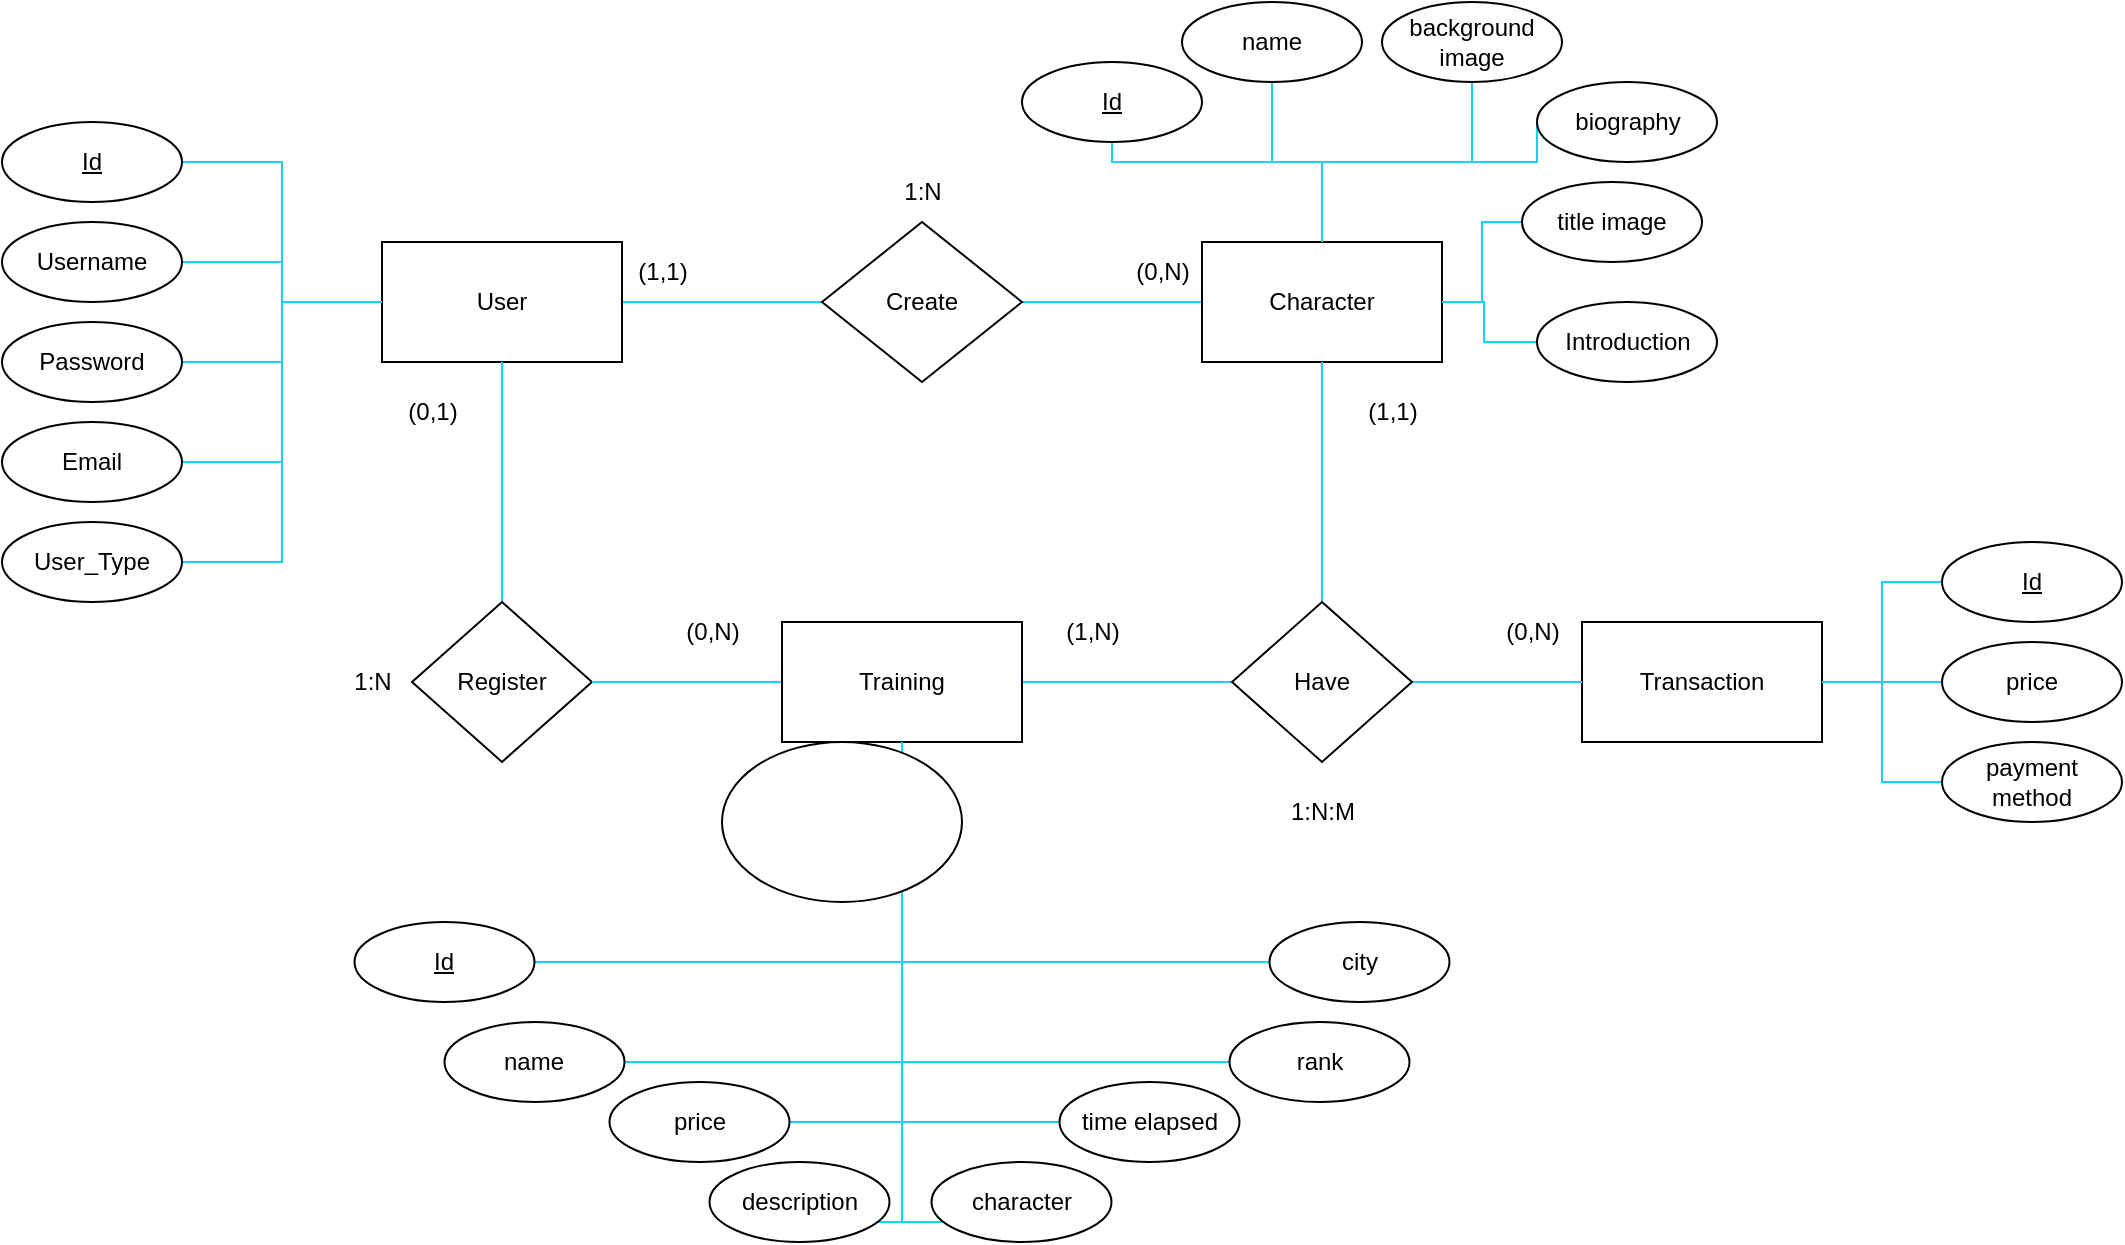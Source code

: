 <mxfile version="24.4.13" type="device">
  <diagram id="R2lEEEUBdFMjLlhIrx00" name="Page-1">
    <mxGraphModel dx="2236" dy="1897" grid="1" gridSize="10" guides="1" tooltips="1" connect="1" arrows="1" fold="1" page="1" pageScale="1" pageWidth="850" pageHeight="1100" math="0" shadow="0" extFonts="Permanent Marker^https://fonts.googleapis.com/css?family=Permanent+Marker">
      <root>
        <mxCell id="0" />
        <mxCell id="1" parent="0" />
        <mxCell id="3ohj34XaAgGaeCBu6ZUZ-30" value="" style="edgeStyle=orthogonalEdgeStyle;rounded=0;orthogonalLoop=1;jettySize=auto;html=1;endArrow=none;endFill=0;strokeColor=#18d1f7;" parent="1" source="3ohj34XaAgGaeCBu6ZUZ-2" target="3ohj34XaAgGaeCBu6ZUZ-29" edge="1">
          <mxGeometry relative="1" as="geometry" />
        </mxCell>
        <mxCell id="3ohj34XaAgGaeCBu6ZUZ-2" value="User" style="rounded=0;whiteSpace=wrap;html=1;" parent="1" vertex="1">
          <mxGeometry x="120" y="110" width="120" height="60" as="geometry" />
        </mxCell>
        <mxCell id="2gb4X_S6ik0PkrU1D8sP-4" style="edgeStyle=orthogonalEdgeStyle;rounded=0;orthogonalLoop=1;jettySize=auto;html=1;entryX=0;entryY=0.5;entryDx=0;entryDy=0;endArrow=none;endFill=0;strokeColor=#18d1f7;" parent="1" source="3ohj34XaAgGaeCBu6ZUZ-3" target="3ohj34XaAgGaeCBu6ZUZ-2" edge="1">
          <mxGeometry relative="1" as="geometry" />
        </mxCell>
        <mxCell id="3ohj34XaAgGaeCBu6ZUZ-3" value="&lt;u&gt;Id&lt;/u&gt;" style="ellipse;whiteSpace=wrap;html=1;rounded=0;" parent="1" vertex="1">
          <mxGeometry x="-70" y="50" width="90" height="40" as="geometry" />
        </mxCell>
        <mxCell id="2gb4X_S6ik0PkrU1D8sP-3" style="edgeStyle=orthogonalEdgeStyle;rounded=0;orthogonalLoop=1;jettySize=auto;html=1;entryX=0;entryY=0.5;entryDx=0;entryDy=0;endArrow=none;endFill=0;strokeColor=#18d1f7;" parent="1" source="3ohj34XaAgGaeCBu6ZUZ-8" target="3ohj34XaAgGaeCBu6ZUZ-2" edge="1">
          <mxGeometry relative="1" as="geometry" />
        </mxCell>
        <mxCell id="3ohj34XaAgGaeCBu6ZUZ-8" value="Username" style="ellipse;whiteSpace=wrap;html=1;rounded=0;" parent="1" vertex="1">
          <mxGeometry x="-70" y="100" width="90" height="40" as="geometry" />
        </mxCell>
        <mxCell id="2gb4X_S6ik0PkrU1D8sP-2" style="edgeStyle=orthogonalEdgeStyle;rounded=0;orthogonalLoop=1;jettySize=auto;html=1;entryX=0;entryY=0.5;entryDx=0;entryDy=0;endArrow=none;endFill=0;strokeColor=#18d1f7;" parent="1" source="3ohj34XaAgGaeCBu6ZUZ-9" target="3ohj34XaAgGaeCBu6ZUZ-2" edge="1">
          <mxGeometry relative="1" as="geometry" />
        </mxCell>
        <mxCell id="3ohj34XaAgGaeCBu6ZUZ-9" value="Password" style="ellipse;whiteSpace=wrap;html=1;rounded=0;" parent="1" vertex="1">
          <mxGeometry x="-70" y="150" width="90" height="40" as="geometry" />
        </mxCell>
        <mxCell id="2gb4X_S6ik0PkrU1D8sP-1" style="edgeStyle=orthogonalEdgeStyle;rounded=0;orthogonalLoop=1;jettySize=auto;html=1;entryX=0;entryY=0.5;entryDx=0;entryDy=0;endArrow=none;endFill=0;strokeColor=#18d1f7;" parent="1" source="3ohj34XaAgGaeCBu6ZUZ-11" target="3ohj34XaAgGaeCBu6ZUZ-2" edge="1">
          <mxGeometry relative="1" as="geometry" />
        </mxCell>
        <mxCell id="3ohj34XaAgGaeCBu6ZUZ-11" value="Email" style="ellipse;whiteSpace=wrap;html=1;rounded=0;" parent="1" vertex="1">
          <mxGeometry x="-70" y="200" width="90" height="40" as="geometry" />
        </mxCell>
        <mxCell id="KXtynWiLL4oQulAT6T8i-2" style="edgeStyle=orthogonalEdgeStyle;rounded=0;orthogonalLoop=1;jettySize=auto;html=1;entryX=0.5;entryY=0;entryDx=0;entryDy=0;endArrow=none;endFill=0;exitX=0.5;exitY=1;exitDx=0;exitDy=0;strokeColor=#18d1f7;" parent="1" source="3ohj34XaAgGaeCBu6ZUZ-2" target="3ohj34XaAgGaeCBu6ZUZ-45" edge="1">
          <mxGeometry relative="1" as="geometry">
            <mxPoint x="330" y="420" as="sourcePoint" />
          </mxGeometry>
        </mxCell>
        <mxCell id="3ohj34XaAgGaeCBu6ZUZ-32" style="edgeStyle=orthogonalEdgeStyle;rounded=0;orthogonalLoop=1;jettySize=auto;html=1;endArrow=none;endFill=0;entryX=0;entryY=0.5;entryDx=0;entryDy=0;strokeColor=#18d1f7;" parent="1" source="3ohj34XaAgGaeCBu6ZUZ-29" target="3ohj34XaAgGaeCBu6ZUZ-33" edge="1">
          <mxGeometry relative="1" as="geometry">
            <mxPoint x="530" y="140" as="targetPoint" />
          </mxGeometry>
        </mxCell>
        <mxCell id="3ohj34XaAgGaeCBu6ZUZ-29" value="Create" style="rhombus;whiteSpace=wrap;html=1;rounded=0;" parent="1" vertex="1">
          <mxGeometry x="340" y="100" width="100" height="80" as="geometry" />
        </mxCell>
        <mxCell id="3ohj34XaAgGaeCBu6ZUZ-33" value="Character" style="rounded=0;whiteSpace=wrap;html=1;" parent="1" vertex="1">
          <mxGeometry x="530" y="110" width="120" height="60" as="geometry" />
        </mxCell>
        <mxCell id="1pR8dqtK04JtgABfkdYT-9" style="edgeStyle=orthogonalEdgeStyle;rounded=0;orthogonalLoop=1;jettySize=auto;html=1;entryX=0.5;entryY=0;entryDx=0;entryDy=0;endArrow=none;endFill=0;strokeColor=#18d1f7;" parent="1" source="3ohj34XaAgGaeCBu6ZUZ-34" target="3ohj34XaAgGaeCBu6ZUZ-33" edge="1">
          <mxGeometry relative="1" as="geometry">
            <Array as="points">
              <mxPoint x="485" y="70" />
              <mxPoint x="590" y="70" />
            </Array>
          </mxGeometry>
        </mxCell>
        <mxCell id="3ohj34XaAgGaeCBu6ZUZ-34" value="&lt;u&gt;Id&lt;/u&gt;" style="ellipse;whiteSpace=wrap;html=1;rounded=0;" parent="1" vertex="1">
          <mxGeometry x="440" y="20" width="90" height="40" as="geometry" />
        </mxCell>
        <mxCell id="1pR8dqtK04JtgABfkdYT-8" style="edgeStyle=orthogonalEdgeStyle;rounded=0;orthogonalLoop=1;jettySize=auto;html=1;entryX=0.5;entryY=0;entryDx=0;entryDy=0;endArrow=none;endFill=0;strokeColor=#18d1f7;" parent="1" source="3ohj34XaAgGaeCBu6ZUZ-35" target="3ohj34XaAgGaeCBu6ZUZ-33" edge="1">
          <mxGeometry relative="1" as="geometry" />
        </mxCell>
        <mxCell id="3ohj34XaAgGaeCBu6ZUZ-35" value="name" style="ellipse;whiteSpace=wrap;html=1;rounded=0;" parent="1" vertex="1">
          <mxGeometry x="520" y="-10" width="90" height="40" as="geometry" />
        </mxCell>
        <mxCell id="2gb4X_S6ik0PkrU1D8sP-8" style="edgeStyle=orthogonalEdgeStyle;rounded=0;orthogonalLoop=1;jettySize=auto;html=1;entryX=1;entryY=0.5;entryDx=0;entryDy=0;endArrow=none;endFill=0;strokeColor=#18d1f7;" parent="1" source="3ohj34XaAgGaeCBu6ZUZ-36" target="3ohj34XaAgGaeCBu6ZUZ-33" edge="1">
          <mxGeometry relative="1" as="geometry" />
        </mxCell>
        <mxCell id="3ohj34XaAgGaeCBu6ZUZ-36" value="title image" style="ellipse;whiteSpace=wrap;html=1;rounded=0;" parent="1" vertex="1">
          <mxGeometry x="690" y="80" width="90" height="40" as="geometry" />
        </mxCell>
        <mxCell id="1pR8dqtK04JtgABfkdYT-7" style="edgeStyle=orthogonalEdgeStyle;rounded=0;orthogonalLoop=1;jettySize=auto;html=1;entryX=0.5;entryY=0;entryDx=0;entryDy=0;endArrow=none;endFill=0;strokeColor=#18d1f7;" parent="1" source="3ohj34XaAgGaeCBu6ZUZ-38" target="3ohj34XaAgGaeCBu6ZUZ-33" edge="1">
          <mxGeometry relative="1" as="geometry" />
        </mxCell>
        <mxCell id="3ohj34XaAgGaeCBu6ZUZ-38" value="background image" style="ellipse;whiteSpace=wrap;html=1;rounded=0;" parent="1" vertex="1">
          <mxGeometry x="620" y="-10" width="90" height="40" as="geometry" />
        </mxCell>
        <mxCell id="3ohj34XaAgGaeCBu6ZUZ-45" value="Register" style="rhombus;whiteSpace=wrap;html=1;rounded=0;" parent="1" vertex="1">
          <mxGeometry x="135" y="290" width="90" height="80" as="geometry" />
        </mxCell>
        <mxCell id="ZucWG-yXJKiKrA7vGCMn-27" style="edgeStyle=orthogonalEdgeStyle;rounded=0;orthogonalLoop=1;jettySize=auto;html=1;entryX=1;entryY=0.5;entryDx=0;entryDy=0;endArrow=none;endFill=0;strokeColor=#18d1f7;" parent="1" source="3ohj34XaAgGaeCBu6ZUZ-47" target="3ohj34XaAgGaeCBu6ZUZ-45" edge="1">
          <mxGeometry relative="1" as="geometry" />
        </mxCell>
        <mxCell id="ZucWG-yXJKiKrA7vGCMn-28" style="edgeStyle=orthogonalEdgeStyle;rounded=0;orthogonalLoop=1;jettySize=auto;html=1;entryX=0;entryY=0.5;entryDx=0;entryDy=0;exitX=1;exitY=0.5;exitDx=0;exitDy=0;endArrow=none;endFill=0;strokeColor=#18d1f7;" parent="1" source="3ohj34XaAgGaeCBu6ZUZ-47" target="ZucWG-yXJKiKrA7vGCMn-11" edge="1">
          <mxGeometry relative="1" as="geometry" />
        </mxCell>
        <mxCell id="3ohj34XaAgGaeCBu6ZUZ-47" value="Training" style="whiteSpace=wrap;html=1;rounded=0;" parent="1" vertex="1">
          <mxGeometry x="320" y="300" width="120" height="60" as="geometry" />
        </mxCell>
        <mxCell id="ZucWG-yXJKiKrA7vGCMn-38" style="edgeStyle=orthogonalEdgeStyle;rounded=0;orthogonalLoop=1;jettySize=auto;html=1;entryX=0.5;entryY=1;entryDx=0;entryDy=0;endArrow=none;endFill=0;strokeColor=#18D1F7;" parent="1" source="3ohj34XaAgGaeCBu6ZUZ-53" target="3ohj34XaAgGaeCBu6ZUZ-47" edge="1">
          <mxGeometry relative="1" as="geometry">
            <Array as="points">
              <mxPoint x="380" y="600" />
              <mxPoint x="380" y="600" />
            </Array>
          </mxGeometry>
        </mxCell>
        <mxCell id="3ohj34XaAgGaeCBu6ZUZ-53" value="description" style="ellipse;whiteSpace=wrap;html=1;rounded=0;" parent="1" vertex="1">
          <mxGeometry x="283.75" y="570" width="90" height="40" as="geometry" />
        </mxCell>
        <mxCell id="1wu8hhUwElX0hy_b83v4-10" style="edgeStyle=orthogonalEdgeStyle;rounded=0;orthogonalLoop=1;jettySize=auto;html=1;entryX=0.5;entryY=1;entryDx=0;entryDy=0;strokeColor=#18D1F7;endArrow=none;endFill=0;" parent="1" source="3ohj34XaAgGaeCBu6ZUZ-54" target="3ohj34XaAgGaeCBu6ZUZ-47" edge="1">
          <mxGeometry relative="1" as="geometry">
            <Array as="points">
              <mxPoint x="380" y="600" />
            </Array>
          </mxGeometry>
        </mxCell>
        <mxCell id="3ohj34XaAgGaeCBu6ZUZ-54" value="character" style="ellipse;whiteSpace=wrap;html=1;rounded=0;" parent="1" vertex="1">
          <mxGeometry x="394.75" y="570" width="90" height="40" as="geometry" />
        </mxCell>
        <mxCell id="ZucWG-yXJKiKrA7vGCMn-41" style="edgeStyle=orthogonalEdgeStyle;rounded=0;orthogonalLoop=1;jettySize=auto;html=1;entryX=0.5;entryY=1;entryDx=0;entryDy=0;endArrow=none;endFill=0;strokeColor=#18D1F7;" parent="1" source="3ohj34XaAgGaeCBu6ZUZ-55" target="3ohj34XaAgGaeCBu6ZUZ-47" edge="1">
          <mxGeometry relative="1" as="geometry" />
        </mxCell>
        <mxCell id="3ohj34XaAgGaeCBu6ZUZ-55" value="rank" style="ellipse;whiteSpace=wrap;html=1;rounded=0;" parent="1" vertex="1">
          <mxGeometry x="543.75" y="500" width="90" height="40" as="geometry" />
        </mxCell>
        <mxCell id="1wu8hhUwElX0hy_b83v4-8" style="edgeStyle=orthogonalEdgeStyle;rounded=0;orthogonalLoop=1;jettySize=auto;html=1;entryX=0.5;entryY=1;entryDx=0;entryDy=0;strokeColor=#18D1F7;endArrow=none;endFill=0;" parent="1" source="3ohj34XaAgGaeCBu6ZUZ-56" target="3ohj34XaAgGaeCBu6ZUZ-47" edge="1">
          <mxGeometry relative="1" as="geometry" />
        </mxCell>
        <mxCell id="3ohj34XaAgGaeCBu6ZUZ-56" value="city" style="ellipse;whiteSpace=wrap;html=1;rounded=0;" parent="1" vertex="1">
          <mxGeometry x="563.75" y="450" width="90" height="40" as="geometry" />
        </mxCell>
        <mxCell id="ZucWG-yXJKiKrA7vGCMn-35" style="edgeStyle=orthogonalEdgeStyle;rounded=0;orthogonalLoop=1;jettySize=auto;html=1;entryX=0.5;entryY=1;entryDx=0;entryDy=0;endArrow=none;endFill=0;strokeColor=#18d1f7;" parent="1" source="3ohj34XaAgGaeCBu6ZUZ-59" target="3ohj34XaAgGaeCBu6ZUZ-47" edge="1">
          <mxGeometry relative="1" as="geometry" />
        </mxCell>
        <mxCell id="3ohj34XaAgGaeCBu6ZUZ-59" value="&lt;u&gt;Id&lt;/u&gt;" style="ellipse;whiteSpace=wrap;html=1;rounded=0;" parent="1" vertex="1">
          <mxGeometry x="106.25" y="450" width="90" height="40" as="geometry" />
        </mxCell>
        <mxCell id="ZucWG-yXJKiKrA7vGCMn-36" style="edgeStyle=orthogonalEdgeStyle;rounded=0;orthogonalLoop=1;jettySize=auto;html=1;entryX=0.5;entryY=1;entryDx=0;entryDy=0;endArrow=none;endFill=0;strokeColor=#18d1f7;" parent="1" source="3ohj34XaAgGaeCBu6ZUZ-60" target="3ohj34XaAgGaeCBu6ZUZ-47" edge="1">
          <mxGeometry relative="1" as="geometry" />
        </mxCell>
        <mxCell id="3ohj34XaAgGaeCBu6ZUZ-60" value="name" style="ellipse;whiteSpace=wrap;html=1;rounded=0;" parent="1" vertex="1">
          <mxGeometry x="151.25" y="500" width="90" height="40" as="geometry" />
        </mxCell>
        <mxCell id="1wu8hhUwElX0hy_b83v4-11" style="edgeStyle=orthogonalEdgeStyle;rounded=0;orthogonalLoop=1;jettySize=auto;html=1;entryX=0.5;entryY=1;entryDx=0;entryDy=0;strokeColor=#18D1F7;endArrow=none;endFill=0;" parent="1" source="3ohj34XaAgGaeCBu6ZUZ-61" target="3ohj34XaAgGaeCBu6ZUZ-47" edge="1">
          <mxGeometry relative="1" as="geometry">
            <Array as="points">
              <mxPoint x="380" y="550" />
            </Array>
          </mxGeometry>
        </mxCell>
        <mxCell id="3ohj34XaAgGaeCBu6ZUZ-61" value="price" style="ellipse;whiteSpace=wrap;html=1;rounded=0;" parent="1" vertex="1">
          <mxGeometry x="233.75" y="530" width="90" height="40" as="geometry" />
        </mxCell>
        <mxCell id="2gb4X_S6ik0PkrU1D8sP-5" value="(0,N)" style="text;html=1;align=center;verticalAlign=middle;resizable=0;points=[];autosize=1;" parent="1" vertex="1">
          <mxGeometry x="485" y="110" width="50" height="30" as="geometry" />
        </mxCell>
        <mxCell id="2gb4X_S6ik0PkrU1D8sP-6" value="(1,1)" style="text;html=1;align=center;verticalAlign=middle;resizable=0;points=[];autosize=1;strokeColor=none;fillColor=none;" parent="1" vertex="1">
          <mxGeometry x="235" y="110" width="50" height="30" as="geometry" />
        </mxCell>
        <mxCell id="2gb4X_S6ik0PkrU1D8sP-7" value="1:N" style="text;html=1;align=center;verticalAlign=middle;resizable=0;points=[];autosize=1;strokeColor=none;fillColor=none;" parent="1" vertex="1">
          <mxGeometry x="370" y="70" width="40" height="30" as="geometry" />
        </mxCell>
        <mxCell id="KXtynWiLL4oQulAT6T8i-15" value="Transaction" style="whiteSpace=wrap;html=1;" parent="1" vertex="1">
          <mxGeometry x="720" y="300" width="120" height="60" as="geometry" />
        </mxCell>
        <mxCell id="ZucWG-yXJKiKrA7vGCMn-3" style="edgeStyle=orthogonalEdgeStyle;rounded=0;orthogonalLoop=1;jettySize=auto;html=1;entryX=0;entryY=0.5;entryDx=0;entryDy=0;endArrow=none;endFill=0;strokeColor=#18d1f7;" parent="1" source="ZucWG-yXJKiKrA7vGCMn-2" target="3ohj34XaAgGaeCBu6ZUZ-2" edge="1">
          <mxGeometry relative="1" as="geometry" />
        </mxCell>
        <mxCell id="ZucWG-yXJKiKrA7vGCMn-2" value="User_Type" style="ellipse;whiteSpace=wrap;html=1;rounded=0;" parent="1" vertex="1">
          <mxGeometry x="-70" y="250" width="90" height="40" as="geometry" />
        </mxCell>
        <mxCell id="ZucWG-yXJKiKrA7vGCMn-5" value="(0,N)" style="text;html=1;align=center;verticalAlign=middle;resizable=0;points=[];autosize=1;strokeColor=none;fillColor=none;" parent="1" vertex="1">
          <mxGeometry x="260" y="290" width="50" height="30" as="geometry" />
        </mxCell>
        <mxCell id="ZucWG-yXJKiKrA7vGCMn-6" value="(0,1)" style="text;html=1;align=center;verticalAlign=middle;resizable=0;points=[];autosize=1;strokeColor=none;fillColor=none;" parent="1" vertex="1">
          <mxGeometry x="120" y="180" width="50" height="30" as="geometry" />
        </mxCell>
        <mxCell id="ZucWG-yXJKiKrA7vGCMn-7" value="1:N" style="text;html=1;align=center;verticalAlign=middle;resizable=0;points=[];autosize=1;strokeColor=none;fillColor=none;" parent="1" vertex="1">
          <mxGeometry x="95" y="315" width="40" height="30" as="geometry" />
        </mxCell>
        <mxCell id="1wu8hhUwElX0hy_b83v4-9" style="edgeStyle=orthogonalEdgeStyle;rounded=0;orthogonalLoop=1;jettySize=auto;html=1;entryX=0.5;entryY=1;entryDx=0;entryDy=0;strokeColor=#18D1F7;endArrow=none;endFill=0;" parent="1" source="ZucWG-yXJKiKrA7vGCMn-9" target="3ohj34XaAgGaeCBu6ZUZ-47" edge="1">
          <mxGeometry relative="1" as="geometry" />
        </mxCell>
        <mxCell id="ZucWG-yXJKiKrA7vGCMn-9" value="time elapsed" style="ellipse;whiteSpace=wrap;html=1;rounded=0;" parent="1" vertex="1">
          <mxGeometry x="458.75" y="530" width="90" height="40" as="geometry" />
        </mxCell>
        <mxCell id="ZucWG-yXJKiKrA7vGCMn-14" style="edgeStyle=orthogonalEdgeStyle;rounded=0;orthogonalLoop=1;jettySize=auto;html=1;entryX=0;entryY=0.5;entryDx=0;entryDy=0;endArrow=none;endFill=0;strokeColor=#18d1f7;" parent="1" source="ZucWG-yXJKiKrA7vGCMn-11" target="KXtynWiLL4oQulAT6T8i-15" edge="1">
          <mxGeometry relative="1" as="geometry" />
        </mxCell>
        <mxCell id="1wu8hhUwElX0hy_b83v4-1" style="edgeStyle=orthogonalEdgeStyle;rounded=0;orthogonalLoop=1;jettySize=auto;html=1;entryX=0.5;entryY=1;entryDx=0;entryDy=0;strokeColor=#18D1F7;endArrow=none;endFill=0;" parent="1" source="ZucWG-yXJKiKrA7vGCMn-11" target="3ohj34XaAgGaeCBu6ZUZ-33" edge="1">
          <mxGeometry relative="1" as="geometry" />
        </mxCell>
        <mxCell id="ZucWG-yXJKiKrA7vGCMn-11" value="Have" style="rhombus;whiteSpace=wrap;html=1;rounded=0;" parent="1" vertex="1">
          <mxGeometry x="545" y="290" width="90" height="80" as="geometry" />
        </mxCell>
        <mxCell id="ZucWG-yXJKiKrA7vGCMn-46" value="(1,N)" style="text;html=1;align=center;verticalAlign=middle;resizable=0;points=[];autosize=1;strokeColor=none;fillColor=none;" parent="1" vertex="1">
          <mxGeometry x="450" y="290" width="50" height="30" as="geometry" />
        </mxCell>
        <mxCell id="ZucWG-yXJKiKrA7vGCMn-51" style="edgeStyle=orthogonalEdgeStyle;rounded=0;orthogonalLoop=1;jettySize=auto;html=1;entryX=1;entryY=0.5;entryDx=0;entryDy=0;endArrow=none;endFill=0;strokeColor=#18d1f7;" parent="1" source="ZucWG-yXJKiKrA7vGCMn-47" target="KXtynWiLL4oQulAT6T8i-15" edge="1">
          <mxGeometry relative="1" as="geometry" />
        </mxCell>
        <mxCell id="ZucWG-yXJKiKrA7vGCMn-47" value="&lt;u&gt;Id&lt;/u&gt;" style="ellipse;whiteSpace=wrap;html=1;rounded=0;" parent="1" vertex="1">
          <mxGeometry x="900" y="260" width="90" height="40" as="geometry" />
        </mxCell>
        <mxCell id="ZucWG-yXJKiKrA7vGCMn-52" style="edgeStyle=orthogonalEdgeStyle;rounded=0;orthogonalLoop=1;jettySize=auto;html=1;entryX=1;entryY=0.5;entryDx=0;entryDy=0;endArrow=none;endFill=0;strokeColor=#18d1f7;" parent="1" source="ZucWG-yXJKiKrA7vGCMn-48" target="KXtynWiLL4oQulAT6T8i-15" edge="1">
          <mxGeometry relative="1" as="geometry" />
        </mxCell>
        <mxCell id="ZucWG-yXJKiKrA7vGCMn-48" value="price" style="ellipse;whiteSpace=wrap;html=1;rounded=0;" parent="1" vertex="1">
          <mxGeometry x="900" y="310" width="90" height="40" as="geometry" />
        </mxCell>
        <mxCell id="ZucWG-yXJKiKrA7vGCMn-53" style="edgeStyle=orthogonalEdgeStyle;rounded=0;orthogonalLoop=1;jettySize=auto;html=1;entryX=1;entryY=0.5;entryDx=0;entryDy=0;endArrow=none;endFill=0;strokeColor=#18d1f7;" parent="1" source="ZucWG-yXJKiKrA7vGCMn-49" target="KXtynWiLL4oQulAT6T8i-15" edge="1">
          <mxGeometry relative="1" as="geometry" />
        </mxCell>
        <mxCell id="ZucWG-yXJKiKrA7vGCMn-49" value="payment method" style="ellipse;whiteSpace=wrap;html=1;rounded=0;" parent="1" vertex="1">
          <mxGeometry x="900" y="360" width="90" height="40" as="geometry" />
        </mxCell>
        <mxCell id="1pR8dqtK04JtgABfkdYT-6" style="edgeStyle=orthogonalEdgeStyle;rounded=0;orthogonalLoop=1;jettySize=auto;html=1;entryX=0.5;entryY=0;entryDx=0;entryDy=0;endArrow=none;endFill=0;strokeColor=#18d1f7;exitX=0;exitY=0.5;exitDx=0;exitDy=0;" parent="1" source="1pR8dqtK04JtgABfkdYT-1" target="3ohj34XaAgGaeCBu6ZUZ-33" edge="1">
          <mxGeometry relative="1" as="geometry">
            <Array as="points">
              <mxPoint x="698" y="70" />
              <mxPoint x="590" y="70" />
            </Array>
          </mxGeometry>
        </mxCell>
        <mxCell id="1pR8dqtK04JtgABfkdYT-1" value="biography" style="ellipse;whiteSpace=wrap;html=1;rounded=0;" parent="1" vertex="1">
          <mxGeometry x="697.5" y="30" width="90" height="40" as="geometry" />
        </mxCell>
        <mxCell id="1pR8dqtK04JtgABfkdYT-4" style="edgeStyle=orthogonalEdgeStyle;rounded=0;orthogonalLoop=1;jettySize=auto;html=1;entryX=1;entryY=0.5;entryDx=0;entryDy=0;endArrow=none;endFill=0;strokeColor=#18d1f7;exitX=0;exitY=0.5;exitDx=0;exitDy=0;" parent="1" source="1pR8dqtK04JtgABfkdYT-2" edge="1">
          <mxGeometry relative="1" as="geometry">
            <mxPoint x="701" y="190" as="sourcePoint" />
            <mxPoint x="651" y="140" as="targetPoint" />
            <Array as="points">
              <mxPoint x="671" y="160" />
              <mxPoint x="671" y="140" />
            </Array>
          </mxGeometry>
        </mxCell>
        <mxCell id="1pR8dqtK04JtgABfkdYT-2" value="Introduction" style="ellipse;whiteSpace=wrap;html=1;rounded=0;" parent="1" vertex="1">
          <mxGeometry x="697.5" y="140" width="90" height="40" as="geometry" />
        </mxCell>
        <mxCell id="1wu8hhUwElX0hy_b83v4-2" value="(0,N)" style="text;html=1;align=center;verticalAlign=middle;resizable=0;points=[];autosize=1;strokeColor=none;fillColor=none;" parent="1" vertex="1">
          <mxGeometry x="670" y="290" width="50" height="30" as="geometry" />
        </mxCell>
        <mxCell id="1wu8hhUwElX0hy_b83v4-3" value="(1,1)" style="text;html=1;align=center;verticalAlign=middle;resizable=0;points=[];autosize=1;strokeColor=none;fillColor=none;" parent="1" vertex="1">
          <mxGeometry x="600" y="180" width="50" height="30" as="geometry" />
        </mxCell>
        <mxCell id="1wu8hhUwElX0hy_b83v4-6" value="1:N:M" style="text;html=1;align=center;verticalAlign=middle;resizable=0;points=[];autosize=1;strokeColor=none;fillColor=none;" parent="1" vertex="1">
          <mxGeometry x="560" y="380" width="60" height="30" as="geometry" />
        </mxCell>
        <mxCell id="Z-wvtGNmNRBTTWXjnVKx-1" value="" style="ellipse;whiteSpace=wrap;html=1;" vertex="1" parent="1">
          <mxGeometry x="290" y="360" width="120" height="80" as="geometry" />
        </mxCell>
      </root>
    </mxGraphModel>
  </diagram>
</mxfile>
